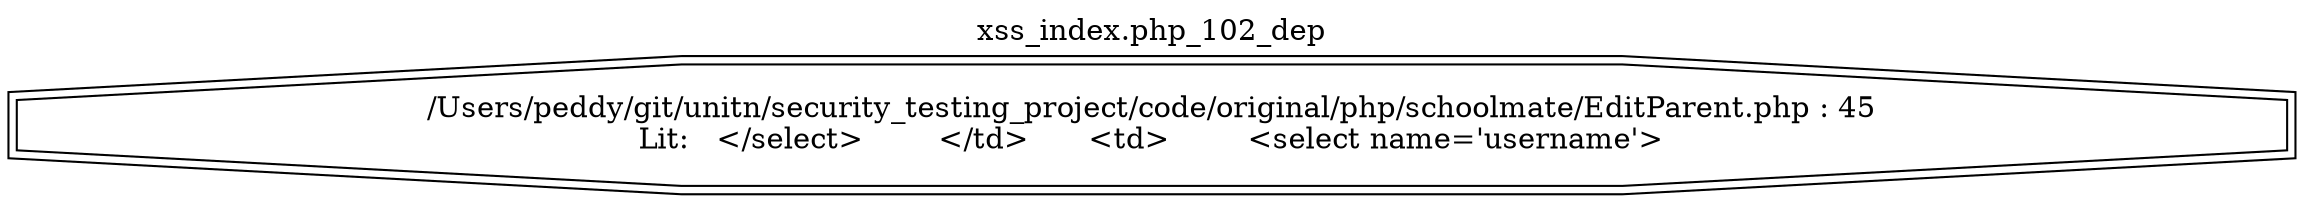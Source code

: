 digraph cfg {
  label="xss_index.php_102_dep";
  labelloc=t;
  n1 [shape=doubleoctagon, label="/Users/peddy/git/unitn/security_testing_project/code/original/php/schoolmate/EditParent.php : 45\nLit:   </select>	</td>	<td>	 <select name='username'>\n"];
}

